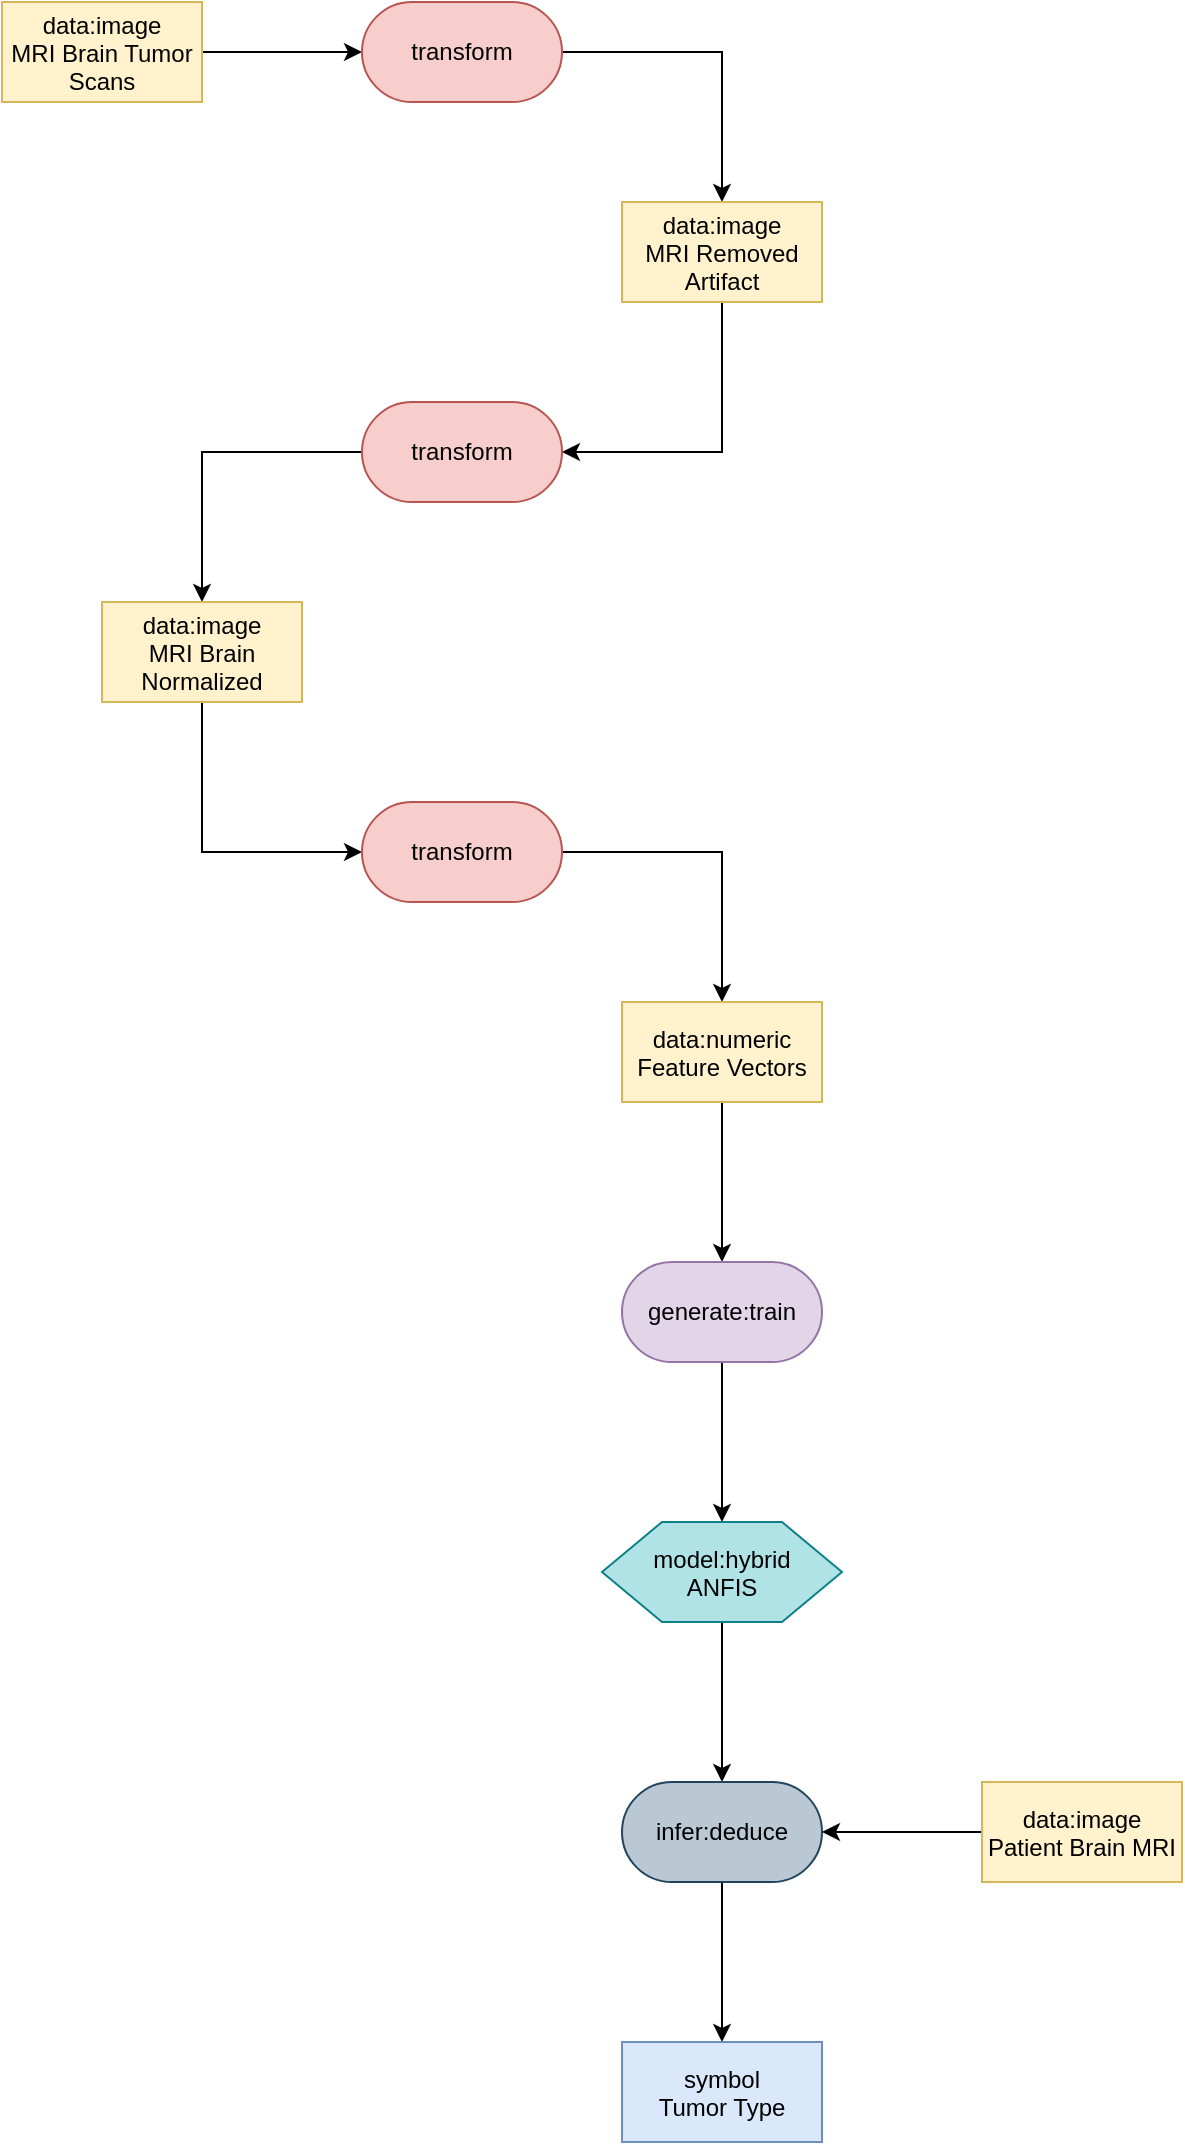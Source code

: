 <mxfile version="27.0.5">
  <diagram name="Page-1" id="WSkkQselNzluJLbW9Exf">
    <mxGraphModel dx="786" dy="471" grid="1" gridSize="10" guides="1" tooltips="1" connect="1" arrows="1" fold="1" page="1" pageScale="1" pageWidth="3300" pageHeight="4681" math="0" shadow="0">
      <root>
        <mxCell id="0" />
        <mxCell id="1" parent="0" />
        <mxCell id="swiMB8ND-FSsEHqy8her-3" style="edgeStyle=orthogonalEdgeStyle;rounded=0;orthogonalLoop=1;jettySize=auto;html=1;exitX=1;exitY=0.5;exitDx=0;exitDy=0;entryX=0;entryY=0.5;entryDx=0;entryDy=0;" parent="1" source="swiMB8ND-FSsEHqy8her-1" target="swiMB8ND-FSsEHqy8her-2" edge="1">
          <mxGeometry relative="1" as="geometry" />
        </mxCell>
        <mxCell id="swiMB8ND-FSsEHqy8her-1" value="data:image&#xa;MRI Brain Tumor&#xa;Scans" style="rectangle;fillColor=#fff2cc;strokeColor=#d6b656;" parent="1" name="data" vertex="1">
          <mxGeometry x="340" y="230" width="100" height="50" as="geometry" />
        </mxCell>
        <mxCell id="swiMB8ND-FSsEHqy8her-5" style="edgeStyle=orthogonalEdgeStyle;rounded=0;orthogonalLoop=1;jettySize=auto;html=1;exitX=1;exitY=0.5;exitDx=0;exitDy=0;entryX=0.5;entryY=0;entryDx=0;entryDy=0;" parent="1" source="swiMB8ND-FSsEHqy8her-2" target="swiMB8ND-FSsEHqy8her-4" edge="1">
          <mxGeometry relative="1" as="geometry" />
        </mxCell>
        <mxCell id="swiMB8ND-FSsEHqy8her-2" value="transform" style="rounded=1;whiteSpace=wrap;html=1;arcSize=50;fillColor=#f8cecc;strokeColor=#b85450;" parent="1" name="transform" vertex="1">
          <mxGeometry x="520" y="230" width="100" height="50" as="geometry" />
        </mxCell>
        <mxCell id="swiMB8ND-FSsEHqy8her-7" style="edgeStyle=orthogonalEdgeStyle;rounded=0;orthogonalLoop=1;jettySize=auto;html=1;exitX=0.5;exitY=1;exitDx=0;exitDy=0;entryX=1;entryY=0.5;entryDx=0;entryDy=0;" parent="1" source="swiMB8ND-FSsEHqy8her-4" target="swiMB8ND-FSsEHqy8her-6" edge="1">
          <mxGeometry relative="1" as="geometry" />
        </mxCell>
        <mxCell id="swiMB8ND-FSsEHqy8her-4" value="data:image&#xa;MRI Removed&#xa;Artifact" style="rectangle;fillColor=#fff2cc;strokeColor=#d6b656;" parent="1" name="data" vertex="1">
          <mxGeometry x="650" y="330" width="100" height="50" as="geometry" />
        </mxCell>
        <mxCell id="swiMB8ND-FSsEHqy8her-9" style="edgeStyle=orthogonalEdgeStyle;rounded=0;orthogonalLoop=1;jettySize=auto;html=1;exitX=0;exitY=0.5;exitDx=0;exitDy=0;entryX=0.5;entryY=0;entryDx=0;entryDy=0;" parent="1" source="swiMB8ND-FSsEHqy8her-6" target="swiMB8ND-FSsEHqy8her-8" edge="1">
          <mxGeometry relative="1" as="geometry" />
        </mxCell>
        <mxCell id="swiMB8ND-FSsEHqy8her-6" value="transform" style="rounded=1;whiteSpace=wrap;html=1;arcSize=50;fillColor=#f8cecc;strokeColor=#b85450;" parent="1" name="transform" vertex="1">
          <mxGeometry x="520" y="430" width="100" height="50" as="geometry" />
        </mxCell>
        <mxCell id="swiMB8ND-FSsEHqy8her-11" style="edgeStyle=orthogonalEdgeStyle;rounded=0;orthogonalLoop=1;jettySize=auto;html=1;exitX=0.5;exitY=1;exitDx=0;exitDy=0;entryX=0;entryY=0.5;entryDx=0;entryDy=0;" parent="1" source="swiMB8ND-FSsEHqy8her-8" target="swiMB8ND-FSsEHqy8her-10" edge="1">
          <mxGeometry relative="1" as="geometry" />
        </mxCell>
        <mxCell id="swiMB8ND-FSsEHqy8her-8" value="data:image&#xa;MRI Brain&#xa;Normalized" style="rectangle;fillColor=#fff2cc;strokeColor=#d6b656;" parent="1" name="data" vertex="1">
          <mxGeometry x="390" y="530" width="100" height="50" as="geometry" />
        </mxCell>
        <mxCell id="swiMB8ND-FSsEHqy8her-14" style="edgeStyle=orthogonalEdgeStyle;rounded=0;orthogonalLoop=1;jettySize=auto;html=1;exitX=1;exitY=0.5;exitDx=0;exitDy=0;entryX=0.5;entryY=0;entryDx=0;entryDy=0;" parent="1" source="swiMB8ND-FSsEHqy8her-10" target="swiMB8ND-FSsEHqy8her-13" edge="1">
          <mxGeometry relative="1" as="geometry" />
        </mxCell>
        <mxCell id="swiMB8ND-FSsEHqy8her-10" value="transform" style="rounded=1;whiteSpace=wrap;html=1;arcSize=50;fillColor=#f8cecc;strokeColor=#b85450;" parent="1" name="transform" vertex="1">
          <mxGeometry x="520" y="630" width="100" height="50" as="geometry" />
        </mxCell>
        <mxCell id="swiMB8ND-FSsEHqy8her-16" style="edgeStyle=orthogonalEdgeStyle;rounded=0;orthogonalLoop=1;jettySize=auto;html=1;exitX=0.5;exitY=1;exitDx=0;exitDy=0;entryX=0.5;entryY=0;entryDx=0;entryDy=0;" parent="1" source="swiMB8ND-FSsEHqy8her-13" target="swiMB8ND-FSsEHqy8her-15" edge="1">
          <mxGeometry relative="1" as="geometry" />
        </mxCell>
        <mxCell id="swiMB8ND-FSsEHqy8her-13" value="data:numeric&#xa;Feature Vectors" style="rectangle;fillColor=#fff2cc;strokeColor=#d6b656;" parent="1" name="data" vertex="1">
          <mxGeometry x="650" y="730" width="100" height="50" as="geometry" />
        </mxCell>
        <mxCell id="swiMB8ND-FSsEHqy8her-18" style="edgeStyle=orthogonalEdgeStyle;rounded=0;orthogonalLoop=1;jettySize=auto;html=1;exitX=0.5;exitY=1;exitDx=0;exitDy=0;entryX=0.5;entryY=0;entryDx=0;entryDy=0;" parent="1" source="swiMB8ND-FSsEHqy8her-15" target="swiMB8ND-FSsEHqy8her-17" edge="1">
          <mxGeometry relative="1" as="geometry" />
        </mxCell>
        <mxCell id="swiMB8ND-FSsEHqy8her-15" value="generate:train" style="rounded=1;whiteSpace=wrap;html=1;arcSize=50;fillColor=#e1d5e7;strokeColor=#9673a6;" parent="1" name="generate:train" vertex="1">
          <mxGeometry x="650" y="860" width="100" height="50" as="geometry" />
        </mxCell>
        <mxCell id="swiMB8ND-FSsEHqy8her-21" style="edgeStyle=orthogonalEdgeStyle;rounded=0;orthogonalLoop=1;jettySize=auto;html=1;exitX=0.5;exitY=1;exitDx=0;exitDy=0;entryX=0.5;entryY=0;entryDx=0;entryDy=0;" parent="1" source="swiMB8ND-FSsEHqy8her-17" target="swiMB8ND-FSsEHqy8her-19" edge="1">
          <mxGeometry relative="1" as="geometry" />
        </mxCell>
        <mxCell id="swiMB8ND-FSsEHqy8her-17" value="model:hybrid&#xa;ANFIS" style="shape=hexagon;perimeter=hexagonPerimeter2;fillColor=#b0e3e6;strokeColor=#0e8088;" parent="1" name="model" vertex="1">
          <mxGeometry x="640" y="990" width="120" height="50" as="geometry" />
        </mxCell>
        <mxCell id="swiMB8ND-FSsEHqy8her-25" style="edgeStyle=orthogonalEdgeStyle;rounded=0;orthogonalLoop=1;jettySize=auto;html=1;exitX=0.5;exitY=1;exitDx=0;exitDy=0;entryX=0.5;entryY=0;entryDx=0;entryDy=0;" parent="1" source="swiMB8ND-FSsEHqy8her-19" target="swiMB8ND-FSsEHqy8her-24" edge="1">
          <mxGeometry relative="1" as="geometry" />
        </mxCell>
        <mxCell id="swiMB8ND-FSsEHqy8her-19" value="infer:deduce" style="rounded=1;whiteSpace=wrap;html=1;arcSize=50;fillColor=#bac8d3;strokeColor=#23445d;" parent="1" name="infer:deduce" vertex="1">
          <mxGeometry x="650" y="1120" width="100" height="50" as="geometry" />
        </mxCell>
        <mxCell id="swiMB8ND-FSsEHqy8her-23" style="edgeStyle=orthogonalEdgeStyle;rounded=0;orthogonalLoop=1;jettySize=auto;html=1;entryX=1;entryY=0.5;entryDx=0;entryDy=0;" parent="1" source="swiMB8ND-FSsEHqy8her-22" target="swiMB8ND-FSsEHqy8her-19" edge="1">
          <mxGeometry relative="1" as="geometry" />
        </mxCell>
        <mxCell id="swiMB8ND-FSsEHqy8her-22" value="data:image&#xa;Patient Brain MRI" style="rectangle;fillColor=#fff2cc;strokeColor=#d6b656;" parent="1" name="data" vertex="1">
          <mxGeometry x="830" y="1120" width="100" height="50" as="geometry" />
        </mxCell>
        <mxCell id="swiMB8ND-FSsEHqy8her-24" value="symbol&#xa;Tumor Type" style="rectangle;fillColor=#dae8fc;strokeColor=#6c8ebf;" parent="1" name="symbol" vertex="1">
          <mxGeometry x="650" y="1250" width="100" height="50" as="geometry" />
        </mxCell>
      </root>
    </mxGraphModel>
  </diagram>
</mxfile>
